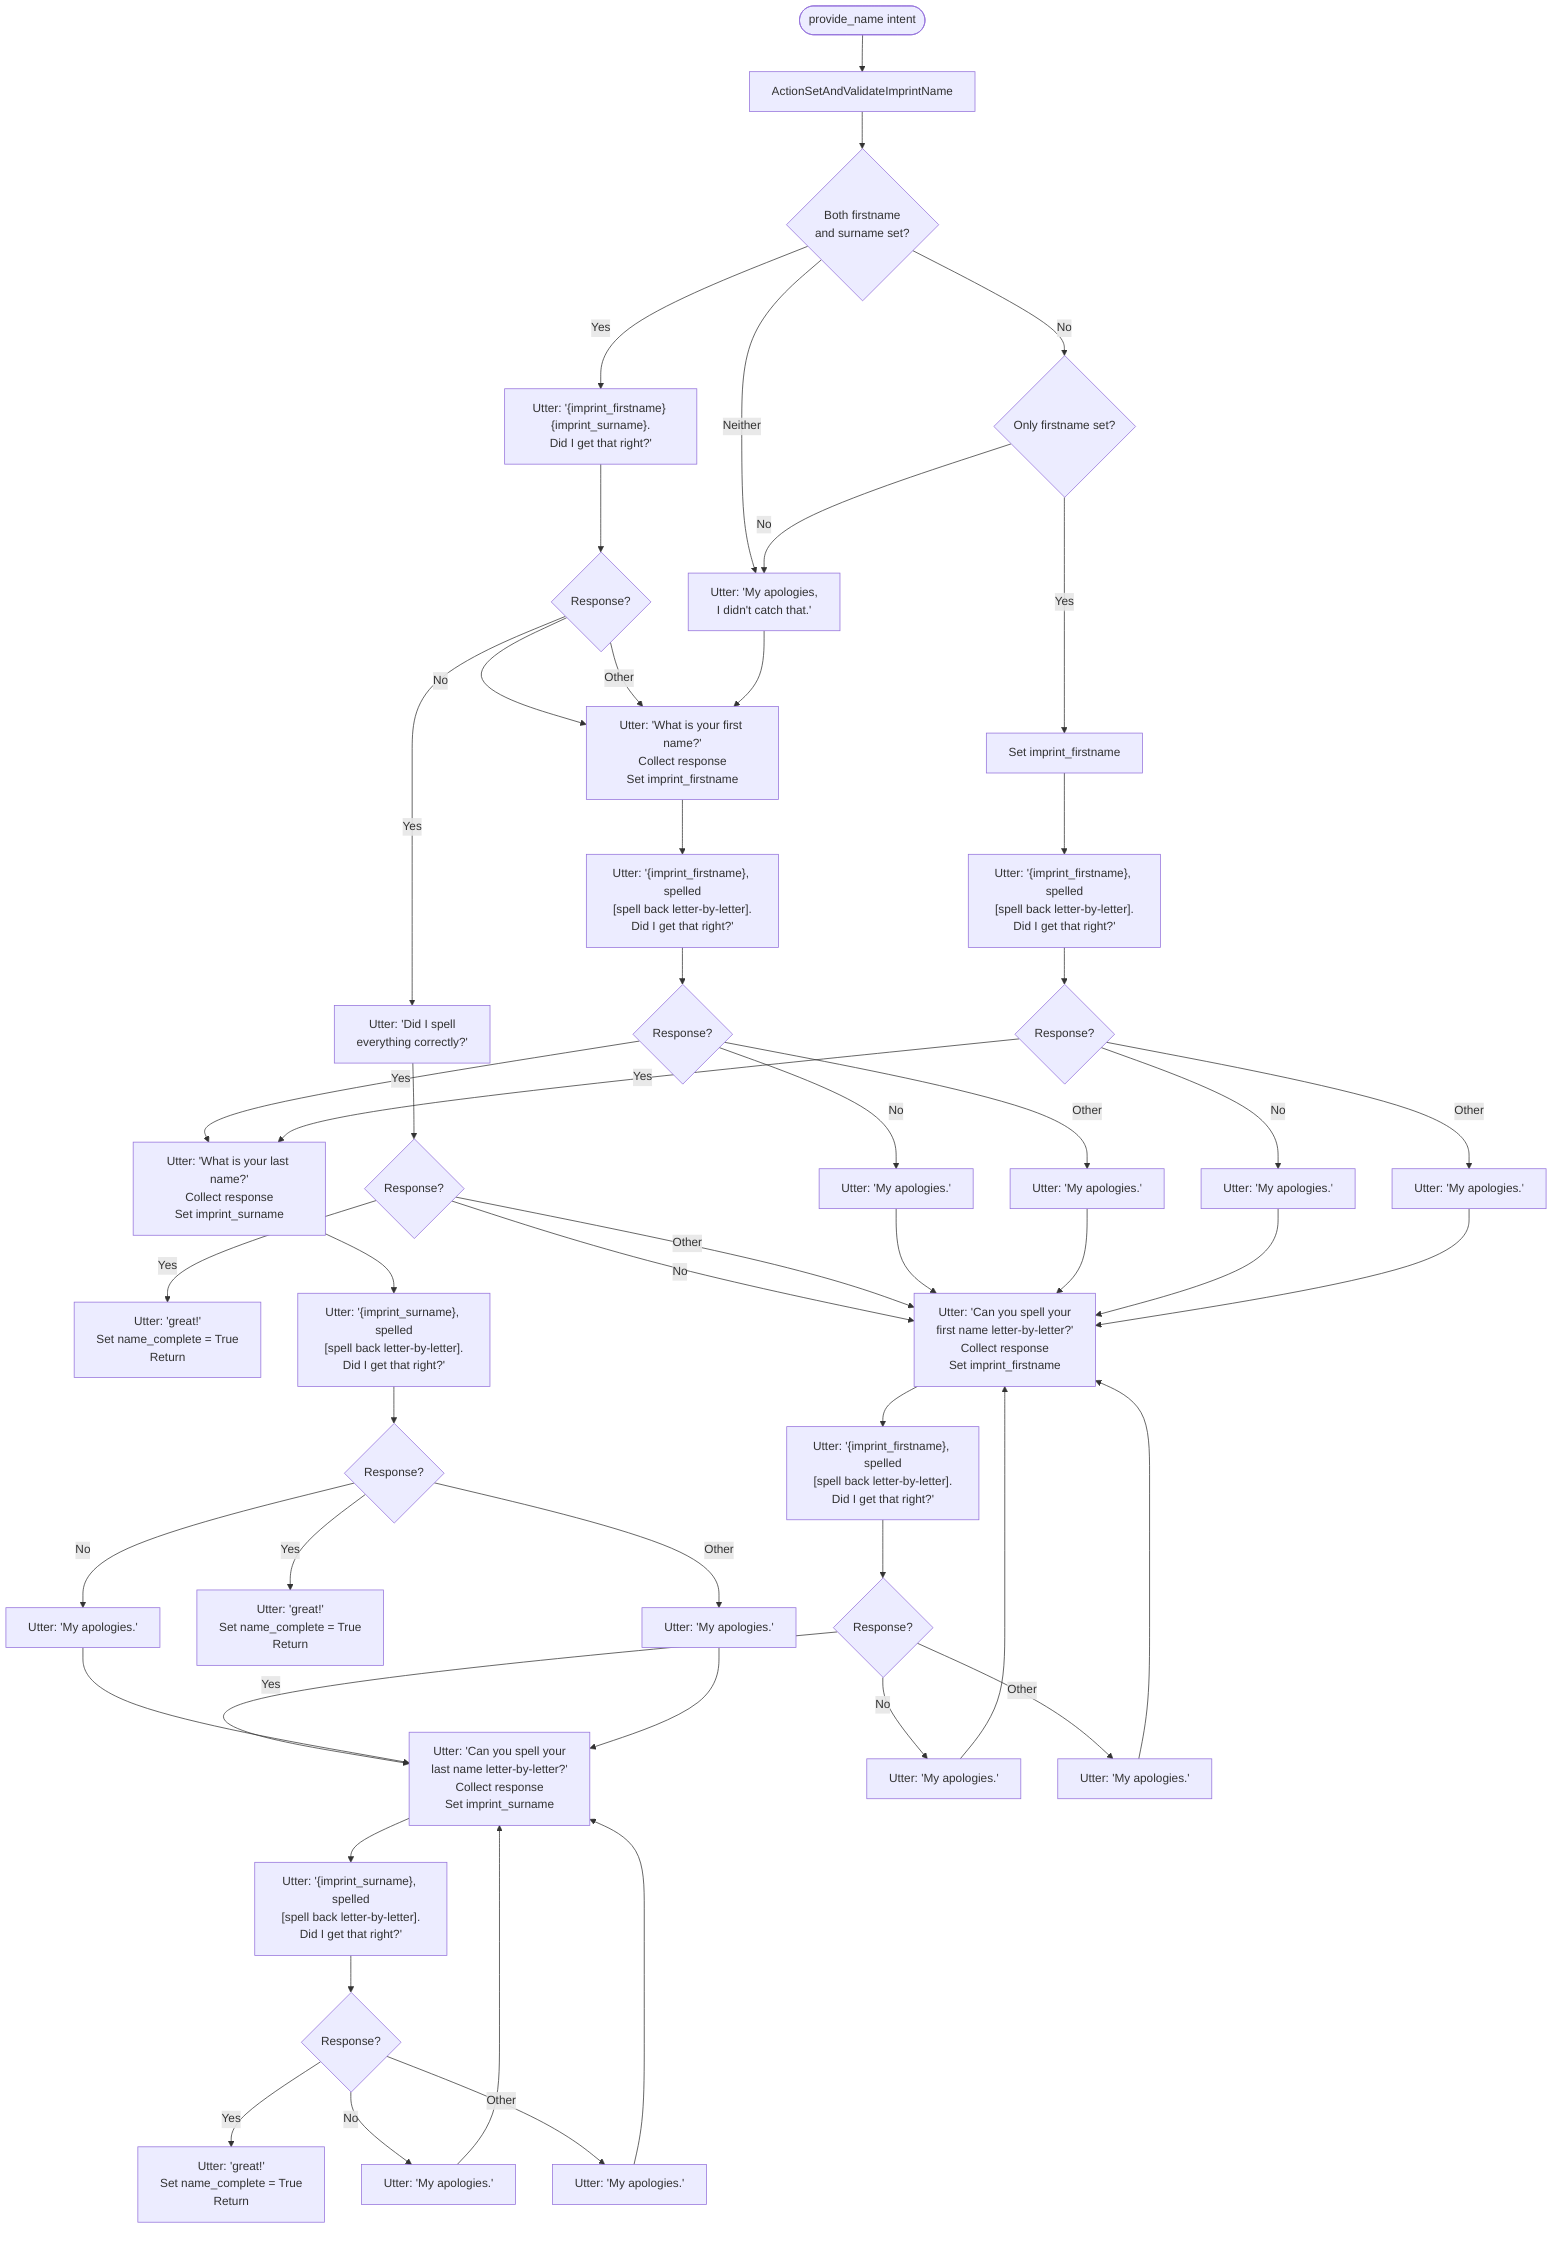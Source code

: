 graph TD
    Start([provide_name intent]) --> Action[ActionSetAndValidateImprintName]
    
    %% Step 1: Initial intent trigger
    
    Action --> CheckBoth{Both firstname<br/>and surname set?}
    
    %% Step 2: Check which entities are already set
    
    CheckBoth -->|Yes| Confirm1["Utter: '{imprint_firstname} {imprint_surname}.<br/>Did I get that right?'"]
    CheckBoth -->|No| CheckFirst{Only firstname set?}
    CheckBoth -->|Neither| ApologyStart["Utter: 'My apologies,<br/>I didn't catch that.'"]
    
    %% Step 2a: Both names set - confirm full name
    
    Confirm1 --> ConfirmYes1{Response?}
    ConfirmYes1 -->|Yes| SpellingCheck["Utter: 'Did I spell<br/>everything correctly?'"]
    ConfirmYes1 -->|No| AskFirst["Utter: 'What is your first name?'<br/>Collect response<br/>Set imprint_firstname"]
    ConfirmYes1 -->|Other| AskFirst
    
    %% Step 2aa: User confirmed name - check spelling
    
    SpellingCheck --> SpellCheckResp{Response?}
    SpellCheckResp -->|Yes| Complete1["Utter: 'great!'<br/>Set name_complete = True<br/>Return"]
    SpellCheckResp -->|No| SpellFirst["Utter: 'Can you spell your<br/>first name letter-by-letter?'<br/>Collect response<br/>Set imprint_firstname"]
    SpellCheckResp -->|Other| SpellFirst
    
    %% Step 2aaa: Spelling confirmed - SUCCESS PATH
    %% Step 2aab: Spelling incorrect - collect letter-by-letter spelling
    
    SpellFirst --> ConfirmSpellFirst["Utter: '{imprint_firstname}, spelled<br/>[spell back letter-by-letter].<br/>Did I get that right?'"]
    ConfirmSpellFirst --> SpellFirstResp{Response?}
    SpellFirstResp -->|Yes| SpellLast["Utter: 'Can you spell your<br/>last name letter-by-letter?'<br/>Collect response<br/>Set imprint_surname"]
    SpellFirstResp -->|No| ApologyFirst1["Utter: 'My apologies.'"]
    SpellFirstResp -->|Other| ApologyFirst2["Utter: 'My apologies.'"]
    
    ApologyFirst1 --> SpellFirst
    ApologyFirst2 --> SpellFirst
    
    %% Step 2aaba: Confirmed first name spelling - now get last name spelling
    
    SpellLast --> ConfirmSpellLast["Utter: '{imprint_surname}, spelled<br/>[spell back letter-by-letter].<br/>Did I get that right?'"]
    ConfirmSpellLast --> SpellLastResp{Response?}
    SpellLastResp -->|Yes| Complete2["Utter: 'great!'<br/>Set name_complete = True<br/>Return"]
    SpellLastResp -->|No| ApologyLast1["Utter: 'My apologies.'"]
    SpellLastResp -->|Other| ApologyLast2["Utter: 'My apologies.'"]
    
    ApologyLast1 --> SpellLast
    ApologyLast2 --> SpellLast
    
    %% Step 2aabaa: Confirmed last name spelling - SUCCESS PATH
    %% Step 2aabab/2aabac: Loop back to re-collect last name spelling
    
    %% Step 2ab: User said name was wrong - collect first name from scratch
    
    AskFirst --> ReadBackFirst["Utter: '{imprint_firstname}, spelled<br/>[spell back letter-by-letter].<br/>Did I get that right?'"]
    ReadBackFirst --> FirstResp{Response?}
    FirstResp -->|Yes| AskLast["Utter: 'What is your last name?'<br/>Collect response<br/>Set imprint_surname"]
    FirstResp -->|No| ApologyFirst3["Utter: 'My apologies.'"]
    FirstResp -->|Other| ApologyFirst4["Utter: 'My apologies.'"]
    
    ApologyFirst3 --> SpellFirst
    ApologyFirst4 --> SpellFirst
    
    %% Step 2aba: First name confirmed - now collect last name
    %% Step 2abb/2abc: Loop back to letter-by-letter spelling
    
    AskLast --> ReadBackLast["Utter: '{imprint_surname}, spelled<br/>[spell back letter-by-letter].<br/>Did I get that right?'"]
    ReadBackLast --> LastResp{Response?}
    LastResp -->|Yes| Complete3["Utter: 'great!'<br/>Set name_complete = True<br/>Return"]
    LastResp -->|No| ApologyLast3["Utter: 'My apologies.'"]
    LastResp -->|Other| ApologyLast4["Utter: 'My apologies.'"]
    
    ApologyLast3 --> SpellLast
    ApologyLast4 --> SpellLast
    
    %% Step 2abaa: Last name confirmed - SUCCESS PATH
    %% Step 2abab/2abac: Loop back to letter-by-letter spelling for last name
    
    %% Step 2b: Only first name was initially set
    
    CheckFirst -->|Yes| SetFirst["Set imprint_firstname"]
    CheckFirst -->|No| ApologyStart
    
    SetFirst --> ReadBackFirstOnly["Utter: '{imprint_firstname}, spelled<br/>[spell back letter-by-letter].<br/>Did I get that right?'"]
    ReadBackFirstOnly --> FirstOnlyResp{Response?}
    FirstOnlyResp -->|Yes| AskLast
    FirstOnlyResp -->|No| ApologyFirst5["Utter: 'My apologies.'"]
    FirstOnlyResp -->|Other| ApologyFirst6["Utter: 'My apologies.'"]
    
    ApologyFirst5 --> SpellFirst
    ApologyFirst6 --> SpellFirst
    
    %% Step 2ba: First name confirmed - proceed to collect last name (goto 2aba)
    %% Step 2bb/2bc: Loop back to letter-by-letter spelling (goto 2aab)
    
    %% Step 2c: Neither name set - apologize and start fresh
    
    ApologyStart --> AskFirst